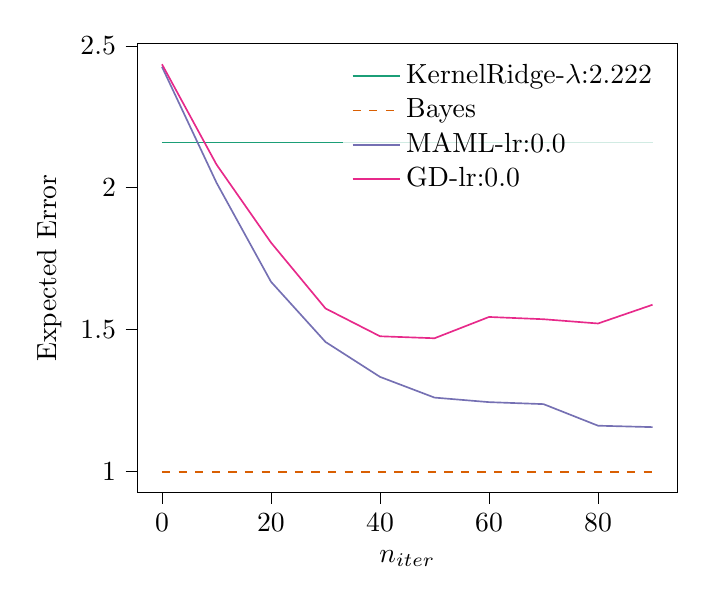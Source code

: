 % This file was created with tikzplotlib v0.10.1.
\begin{tikzpicture}

\definecolor{chocolate217952}{RGB}{217,95,2}
\definecolor{darkcyan27158119}{RGB}{27,158,119}
\definecolor{darkgray176}{RGB}{176,176,176}
\definecolor{deeppink23141138}{RGB}{231,41,138}
\definecolor{lightslategray117112179}{RGB}{117,112,179}

\begin{axis}[
legend cell align={left},
legend style={fill opacity=0.8, draw opacity=1, text opacity=1, draw=none},
tick align=outside,
tick pos=left,
x grid style={darkgray176},
xlabel={\(\displaystyle n_{iter}\)},
xmin=-4.5, xmax=94.5,
xtick style={color=black},
y grid style={darkgray176},
ylabel={Expected Error},
ymin=0.928, ymax=2.507,
ytick style={color=black}
]
\addplot [semithick, darkcyan27158119]
table {%
0 2.16
10 2.16
20 2.16
30 2.16
40 2.16
50 2.16
60 2.16
70 2.16
80 2.16
90 2.16
};
\addlegendentry{KernelRidge-$\lambda$:2.222}
\addplot [semithick, chocolate217952, dashed]
table {%
0 1.0
10 1.0
20 1.0
30 1.0
40 1.0
50 1.0
60 1.0
70 1.0
80 1.0
90 1.0
};
\addlegendentry{Bayes}
\addplot [semithick, lightslategray117112179]
table {%
0 2.426
10 2.018
20 1.669
30 1.457
40 1.334
50 1.261
60 1.245
70 1.238
80 1.162
90 1.157
};
\addlegendentry{MAML-lr:0.0}
\addplot [semithick, deeppink23141138]
table {%
0 2.435
10 2.082
20 1.807
30 1.575
40 1.477
50 1.47
60 1.545
70 1.537
80 1.522
90 1.588
};
\addlegendentry{GD-lr:0.0}
\end{axis}

\end{tikzpicture}
